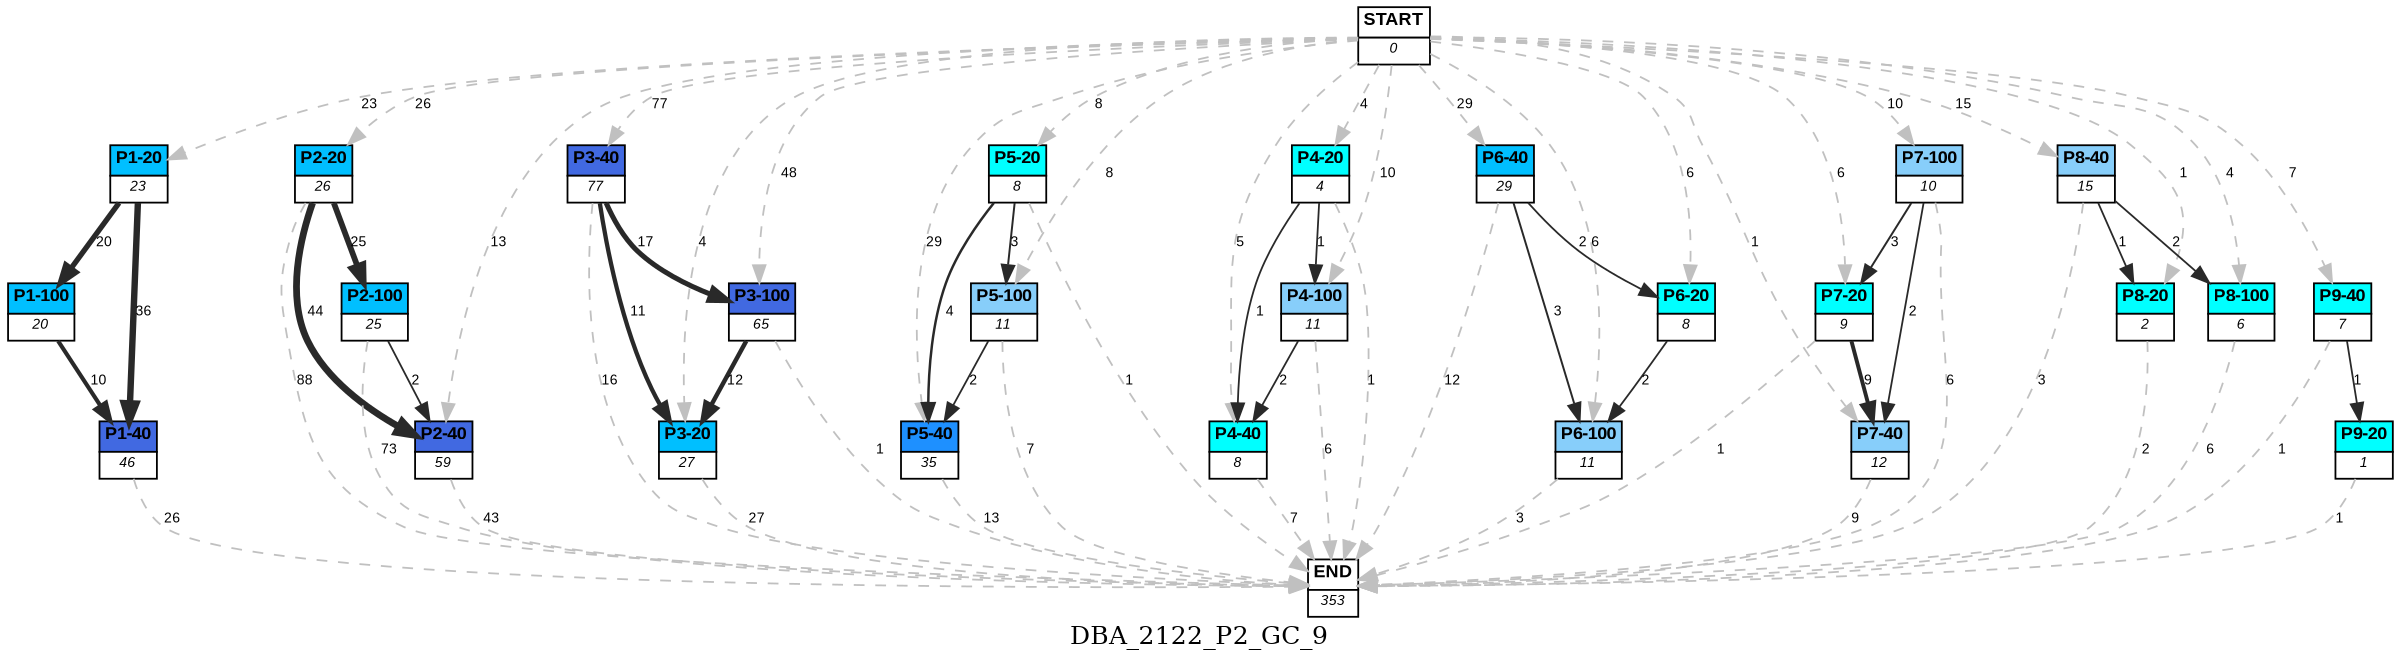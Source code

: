 digraph DBA_2122_P2_GC_9 {
	label=DBA_2122_P2_GC_9;
	dpi = 150
	size="16,11!";
	margin = 0;
"START" [shape=plain, label=<<table border="0" cellborder="1" cellspacing="0"><tr><td bgcolor="white"><FONT face="Arial" POINT-SIZE="10"><b>START</b></FONT></td></tr><tr><td bgcolor="white"><FONT face="Arial" POINT-SIZE="8"><i>0</i></FONT></td></tr></table>>]

"P1-20" [shape=plain, label=<<table border="0" cellborder="1" cellspacing="0"><tr><td bgcolor="deepskyblue"><FONT face="Arial" POINT-SIZE="10"><b>P1-20</b></FONT></td></tr><tr><td bgcolor="white"><FONT face="Arial" POINT-SIZE="8"><i>23</i></FONT></td></tr></table>>]

"P1-100" [shape=plain, label=<<table border="0" cellborder="1" cellspacing="0"><tr><td bgcolor="deepskyblue"><FONT face="Arial" POINT-SIZE="10"><b>P1-100</b></FONT></td></tr><tr><td bgcolor="white"><FONT face="Arial" POINT-SIZE="8"><i>20</i></FONT></td></tr></table>>]

"P1-40" [shape=plain, label=<<table border="0" cellborder="1" cellspacing="0"><tr><td bgcolor="royalblue"><FONT face="Arial" POINT-SIZE="10"><b>P1-40</b></FONT></td></tr><tr><td bgcolor="white"><FONT face="Arial" POINT-SIZE="8"><i>46</i></FONT></td></tr></table>>]

"P2-20" [shape=plain, label=<<table border="0" cellborder="1" cellspacing="0"><tr><td bgcolor="deepskyblue"><FONT face="Arial" POINT-SIZE="10"><b>P2-20</b></FONT></td></tr><tr><td bgcolor="white"><FONT face="Arial" POINT-SIZE="8"><i>26</i></FONT></td></tr></table>>]

"P2-40" [shape=plain, label=<<table border="0" cellborder="1" cellspacing="0"><tr><td bgcolor="royalblue"><FONT face="Arial" POINT-SIZE="10"><b>P2-40</b></FONT></td></tr><tr><td bgcolor="white"><FONT face="Arial" POINT-SIZE="8"><i>59</i></FONT></td></tr></table>>]

"P2-100" [shape=plain, label=<<table border="0" cellborder="1" cellspacing="0"><tr><td bgcolor="deepskyblue"><FONT face="Arial" POINT-SIZE="10"><b>P2-100</b></FONT></td></tr><tr><td bgcolor="white"><FONT face="Arial" POINT-SIZE="8"><i>25</i></FONT></td></tr></table>>]

"P3-40" [shape=plain, label=<<table border="0" cellborder="1" cellspacing="0"><tr><td bgcolor="royalblue"><FONT face="Arial" POINT-SIZE="10"><b>P3-40</b></FONT></td></tr><tr><td bgcolor="white"><FONT face="Arial" POINT-SIZE="8"><i>77</i></FONT></td></tr></table>>]

"P3-20" [shape=plain, label=<<table border="0" cellborder="1" cellspacing="0"><tr><td bgcolor="deepskyblue"><FONT face="Arial" POINT-SIZE="10"><b>P3-20</b></FONT></td></tr><tr><td bgcolor="white"><FONT face="Arial" POINT-SIZE="8"><i>27</i></FONT></td></tr></table>>]

"P3-100" [shape=plain, label=<<table border="0" cellborder="1" cellspacing="0"><tr><td bgcolor="royalblue"><FONT face="Arial" POINT-SIZE="10"><b>P3-100</b></FONT></td></tr><tr><td bgcolor="white"><FONT face="Arial" POINT-SIZE="8"><i>65</i></FONT></td></tr></table>>]

"P5-40" [shape=plain, label=<<table border="0" cellborder="1" cellspacing="0"><tr><td bgcolor="dodgerblue"><FONT face="Arial" POINT-SIZE="10"><b>P5-40</b></FONT></td></tr><tr><td bgcolor="white"><FONT face="Arial" POINT-SIZE="8"><i>35</i></FONT></td></tr></table>>]

"P5-20" [shape=plain, label=<<table border="0" cellborder="1" cellspacing="0"><tr><td bgcolor="aqua"><FONT face="Arial" POINT-SIZE="10"><b>P5-20</b></FONT></td></tr><tr><td bgcolor="white"><FONT face="Arial" POINT-SIZE="8"><i>8</i></FONT></td></tr></table>>]

"P4-40" [shape=plain, label=<<table border="0" cellborder="1" cellspacing="0"><tr><td bgcolor="aqua"><FONT face="Arial" POINT-SIZE="10"><b>P4-40</b></FONT></td></tr><tr><td bgcolor="white"><FONT face="Arial" POINT-SIZE="8"><i>8</i></FONT></td></tr></table>>]

"P6-40" [shape=plain, label=<<table border="0" cellborder="1" cellspacing="0"><tr><td bgcolor="deepskyblue"><FONT face="Arial" POINT-SIZE="10"><b>P6-40</b></FONT></td></tr><tr><td bgcolor="white"><FONT face="Arial" POINT-SIZE="8"><i>29</i></FONT></td></tr></table>>]

"P5-100" [shape=plain, label=<<table border="0" cellborder="1" cellspacing="0"><tr><td bgcolor="lightskyblue"><FONT face="Arial" POINT-SIZE="10"><b>P5-100</b></FONT></td></tr><tr><td bgcolor="white"><FONT face="Arial" POINT-SIZE="8"><i>11</i></FONT></td></tr></table>>]

"P4-100" [shape=plain, label=<<table border="0" cellborder="1" cellspacing="0"><tr><td bgcolor="lightskyblue"><FONT face="Arial" POINT-SIZE="10"><b>P4-100</b></FONT></td></tr><tr><td bgcolor="white"><FONT face="Arial" POINT-SIZE="8"><i>11</i></FONT></td></tr></table>>]

"P6-20" [shape=plain, label=<<table border="0" cellborder="1" cellspacing="0"><tr><td bgcolor="aqua"><FONT face="Arial" POINT-SIZE="10"><b>P6-20</b></FONT></td></tr><tr><td bgcolor="white"><FONT face="Arial" POINT-SIZE="8"><i>8</i></FONT></td></tr></table>>]

"P6-100" [shape=plain, label=<<table border="0" cellborder="1" cellspacing="0"><tr><td bgcolor="lightskyblue"><FONT face="Arial" POINT-SIZE="10"><b>P6-100</b></FONT></td></tr><tr><td bgcolor="white"><FONT face="Arial" POINT-SIZE="8"><i>11</i></FONT></td></tr></table>>]

"P7-20" [shape=plain, label=<<table border="0" cellborder="1" cellspacing="0"><tr><td bgcolor="aqua"><FONT face="Arial" POINT-SIZE="10"><b>P7-20</b></FONT></td></tr><tr><td bgcolor="white"><FONT face="Arial" POINT-SIZE="8"><i>9</i></FONT></td></tr></table>>]

"P7-40" [shape=plain, label=<<table border="0" cellborder="1" cellspacing="0"><tr><td bgcolor="lightskyblue"><FONT face="Arial" POINT-SIZE="10"><b>P7-40</b></FONT></td></tr><tr><td bgcolor="white"><FONT face="Arial" POINT-SIZE="8"><i>12</i></FONT></td></tr></table>>]

"P7-100" [shape=plain, label=<<table border="0" cellborder="1" cellspacing="0"><tr><td bgcolor="lightskyblue"><FONT face="Arial" POINT-SIZE="10"><b>P7-100</b></FONT></td></tr><tr><td bgcolor="white"><FONT face="Arial" POINT-SIZE="8"><i>10</i></FONT></td></tr></table>>]

"P8-40" [shape=plain, label=<<table border="0" cellborder="1" cellspacing="0"><tr><td bgcolor="lightskyblue"><FONT face="Arial" POINT-SIZE="10"><b>P8-40</b></FONT></td></tr><tr><td bgcolor="white"><FONT face="Arial" POINT-SIZE="8"><i>15</i></FONT></td></tr></table>>]

"P8-100" [shape=plain, label=<<table border="0" cellborder="1" cellspacing="0"><tr><td bgcolor="aqua"><FONT face="Arial" POINT-SIZE="10"><b>P8-100</b></FONT></td></tr><tr><td bgcolor="white"><FONT face="Arial" POINT-SIZE="8"><i>6</i></FONT></td></tr></table>>]

"P9-40" [shape=plain, label=<<table border="0" cellborder="1" cellspacing="0"><tr><td bgcolor="aqua"><FONT face="Arial" POINT-SIZE="10"><b>P9-40</b></FONT></td></tr><tr><td bgcolor="white"><FONT face="Arial" POINT-SIZE="8"><i>7</i></FONT></td></tr></table>>]

"P8-20" [shape=plain, label=<<table border="0" cellborder="1" cellspacing="0"><tr><td bgcolor="aqua"><FONT face="Arial" POINT-SIZE="10"><b>P8-20</b></FONT></td></tr><tr><td bgcolor="white"><FONT face="Arial" POINT-SIZE="8"><i>2</i></FONT></td></tr></table>>]

"P9-20" [shape=plain, label=<<table border="0" cellborder="1" cellspacing="0"><tr><td bgcolor="aqua"><FONT face="Arial" POINT-SIZE="10"><b>P9-20</b></FONT></td></tr><tr><td bgcolor="white"><FONT face="Arial" POINT-SIZE="8"><i>1</i></FONT></td></tr></table>>]

"P4-20" [shape=plain, label=<<table border="0" cellborder="1" cellspacing="0"><tr><td bgcolor="aqua"><FONT face="Arial" POINT-SIZE="10"><b>P4-20</b></FONT></td></tr><tr><td bgcolor="white"><FONT face="Arial" POINT-SIZE="8"><i>4</i></FONT></td></tr></table>>]

"END" [shape=plain, label=<<table border="0" cellborder="1" cellspacing="0"><tr><td bgcolor="white"><FONT face="Arial" POINT-SIZE="10"><b>END</b></FONT></td></tr><tr><td bgcolor="white"><FONT face="Arial" POINT-SIZE="8"><i>353</i></FONT></td></tr></table>>]

"START" -> "P1-20" [ style = dashed color=grey label ="23" labelfloat=false fontname="Arial" fontsize=8]

"START" -> "P2-20" [ style = dashed color=grey label ="26" labelfloat=false fontname="Arial" fontsize=8]

"START" -> "P2-40" [ style = dashed color=grey label ="13" labelfloat=false fontname="Arial" fontsize=8]

"START" -> "P3-40" [ style = dashed color=grey label ="77" labelfloat=false fontname="Arial" fontsize=8]

"START" -> "P3-20" [ style = dashed color=grey label ="4" labelfloat=false fontname="Arial" fontsize=8]

"START" -> "P3-100" [ style = dashed color=grey label ="48" labelfloat=false fontname="Arial" fontsize=8]

"START" -> "P5-40" [ style = dashed color=grey label ="29" labelfloat=false fontname="Arial" fontsize=8]

"START" -> "P5-20" [ style = dashed color=grey label ="8" labelfloat=false fontname="Arial" fontsize=8]

"START" -> "P4-40" [ style = dashed color=grey label ="5" labelfloat=false fontname="Arial" fontsize=8]

"START" -> "P6-40" [ style = dashed color=grey label ="29" labelfloat=false fontname="Arial" fontsize=8]

"START" -> "P5-100" [ style = dashed color=grey label ="8" labelfloat=false fontname="Arial" fontsize=8]

"START" -> "P4-100" [ style = dashed color=grey label ="10" labelfloat=false fontname="Arial" fontsize=8]

"START" -> "P6-20" [ style = dashed color=grey label ="6" labelfloat=false fontname="Arial" fontsize=8]

"START" -> "P6-100" [ style = dashed color=grey label ="6" labelfloat=false fontname="Arial" fontsize=8]

"START" -> "P7-20" [ style = dashed color=grey label ="6" labelfloat=false fontname="Arial" fontsize=8]

"START" -> "P7-40" [ style = dashed color=grey label ="1" labelfloat=false fontname="Arial" fontsize=8]

"START" -> "P7-100" [ style = dashed color=grey label ="10" labelfloat=false fontname="Arial" fontsize=8]

"START" -> "P8-40" [ style = dashed color=grey label ="15" labelfloat=false fontname="Arial" fontsize=8]

"START" -> "P8-100" [ style = dashed color=grey label ="4" labelfloat=false fontname="Arial" fontsize=8]

"START" -> "P9-40" [ style = dashed color=grey label ="7" labelfloat=false fontname="Arial" fontsize=8]

"START" -> "P8-20" [ style = dashed color=grey label ="1" labelfloat=false fontname="Arial" fontsize=8]

"START" -> "P4-20" [ style = dashed color=grey label ="4" labelfloat=false fontname="Arial" fontsize=8]

"P1-20" -> "P1-100" [ color=grey16 penwidth = "2.99573227355399"label ="20" labelfloat=false fontname="Arial" fontsize=8]

"P1-20" -> "P1-40" [ color=grey16 penwidth = "3.58351893845611"label ="36" labelfloat=false fontname="Arial" fontsize=8]

"P1-100" -> "P1-40" [ color=grey16 penwidth = "2.30258509299405"label ="10" labelfloat=false fontname="Arial" fontsize=8]

"P1-40" -> "END" [ style = dashed color=grey label ="26" labelfloat=false fontname="Arial" fontsize=8]

"P2-20" -> "P2-40" [ color=grey16 penwidth = "3.78418963391826"label ="44" labelfloat=false fontname="Arial" fontsize=8]

"P2-20" -> "P2-100" [ color=grey16 penwidth = "3.2188758248682"label ="25" labelfloat=false fontname="Arial" fontsize=8]

"P2-20" -> "END" [ style = dashed color=grey label ="88" labelfloat=false fontname="Arial" fontsize=8]

"P2-40" -> "END" [ style = dashed color=grey label ="43" labelfloat=false fontname="Arial" fontsize=8]

"P2-100" -> "P2-40" [ color=grey16 penwidth = "1"label ="2" labelfloat=false fontname="Arial" fontsize=8]

"P2-100" -> "END" [ style = dashed color=grey label ="73" labelfloat=false fontname="Arial" fontsize=8]

"P3-40" -> "P3-20" [ color=grey16 penwidth = "2.39789527279837"label ="11" labelfloat=false fontname="Arial" fontsize=8]

"P3-40" -> "P3-100" [ color=grey16 penwidth = "2.83321334405622"label ="17" labelfloat=false fontname="Arial" fontsize=8]

"P3-40" -> "END" [ style = dashed color=grey label ="16" labelfloat=false fontname="Arial" fontsize=8]

"P3-20" -> "END" [ style = dashed color=grey label ="27" labelfloat=false fontname="Arial" fontsize=8]

"P3-100" -> "P3-20" [ color=grey16 penwidth = "2.484906649788"label ="12" labelfloat=false fontname="Arial" fontsize=8]

"P3-100" -> "END" [ style = dashed color=grey label ="1" labelfloat=false fontname="Arial" fontsize=8]

"P5-40" -> "END" [ style = dashed color=grey label ="13" labelfloat=false fontname="Arial" fontsize=8]

"P5-20" -> "P5-40" [ color=grey16 penwidth = "1.38629436111989"label ="4" labelfloat=false fontname="Arial" fontsize=8]

"P5-20" -> "P5-100" [ color=grey16 penwidth = "1.09861228866811"label ="3" labelfloat=false fontname="Arial" fontsize=8]

"P5-20" -> "END" [ style = dashed color=grey label ="1" labelfloat=false fontname="Arial" fontsize=8]

"P4-40" -> "END" [ style = dashed color=grey label ="7" labelfloat=false fontname="Arial" fontsize=8]

"P6-40" -> "P6-20" [ color=grey16 penwidth = "1"label ="2" labelfloat=false fontname="Arial" fontsize=8]

"P6-40" -> "P6-100" [ color=grey16 penwidth = "1.09861228866811"label ="3" labelfloat=false fontname="Arial" fontsize=8]

"P6-40" -> "END" [ style = dashed color=grey label ="12" labelfloat=false fontname="Arial" fontsize=8]

"P5-100" -> "P5-40" [ color=grey16 penwidth = "1"label ="2" labelfloat=false fontname="Arial" fontsize=8]

"P5-100" -> "END" [ style = dashed color=grey label ="7" labelfloat=false fontname="Arial" fontsize=8]

"P4-100" -> "P4-40" [ color=grey16 penwidth = "1"label ="2" labelfloat=false fontname="Arial" fontsize=8]

"P4-100" -> "END" [ style = dashed color=grey label ="6" labelfloat=false fontname="Arial" fontsize=8]

"P6-20" -> "P6-100" [ color=grey16 penwidth = "1"label ="2" labelfloat=false fontname="Arial" fontsize=8]

"P6-100" -> "END" [ style = dashed color=grey label ="3" labelfloat=false fontname="Arial" fontsize=8]

"P7-20" -> "P7-40" [ color=grey16 penwidth = "2.19722457733622"label ="9" labelfloat=false fontname="Arial" fontsize=8]

"P7-20" -> "END" [ style = dashed color=grey label ="1" labelfloat=false fontname="Arial" fontsize=8]

"P7-40" -> "END" [ style = dashed color=grey label ="9" labelfloat=false fontname="Arial" fontsize=8]

"P7-100" -> "P7-20" [ color=grey16 penwidth = "1.09861228866811"label ="3" labelfloat=false fontname="Arial" fontsize=8]

"P7-100" -> "P7-40" [ color=grey16 penwidth = "1"label ="2" labelfloat=false fontname="Arial" fontsize=8]

"P7-100" -> "END" [ style = dashed color=grey label ="6" labelfloat=false fontname="Arial" fontsize=8]

"P8-40" -> "P8-100" [ color=grey16 penwidth = "1"label ="2" labelfloat=false fontname="Arial" fontsize=8]

"P8-40" -> "P8-20" [ color=grey16 penwidth = "1"label ="1" labelfloat=false fontname="Arial" fontsize=8]

"P8-40" -> "END" [ style = dashed color=grey label ="3" labelfloat=false fontname="Arial" fontsize=8]

"P8-100" -> "END" [ style = dashed color=grey label ="6" labelfloat=false fontname="Arial" fontsize=8]

"P9-40" -> "P9-20" [ color=grey16 penwidth = "1"label ="1" labelfloat=false fontname="Arial" fontsize=8]

"P9-40" -> "END" [ style = dashed color=grey label ="1" labelfloat=false fontname="Arial" fontsize=8]

"P8-20" -> "END" [ style = dashed color=grey label ="2" labelfloat=false fontname="Arial" fontsize=8]

"P9-20" -> "END" [ style = dashed color=grey label ="1" labelfloat=false fontname="Arial" fontsize=8]

"P4-20" -> "P4-40" [ color=grey16 penwidth = "1"label ="1" labelfloat=false fontname="Arial" fontsize=8]

"P4-20" -> "P4-100" [ color=grey16 penwidth = "1"label ="1" labelfloat=false fontname="Arial" fontsize=8]

"P4-20" -> "END" [ style = dashed color=grey label ="1" labelfloat=false fontname="Arial" fontsize=8]

}
